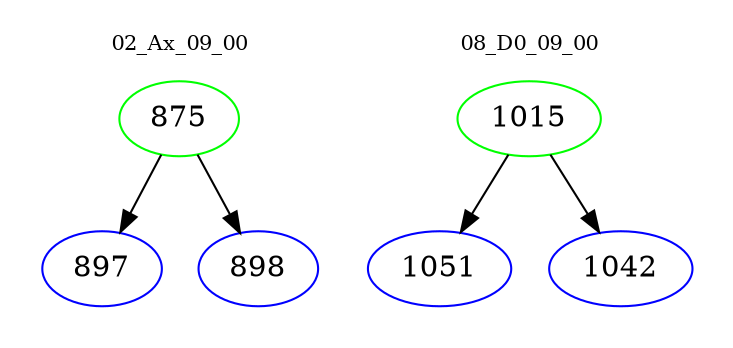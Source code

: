 digraph{
subgraph cluster_0 {
color = white
label = "02_Ax_09_00";
fontsize=10;
T0_875 [label="875", color="green"]
T0_875 -> T0_897 [color="black"]
T0_897 [label="897", color="blue"]
T0_875 -> T0_898 [color="black"]
T0_898 [label="898", color="blue"]
}
subgraph cluster_1 {
color = white
label = "08_D0_09_00";
fontsize=10;
T1_1015 [label="1015", color="green"]
T1_1015 -> T1_1051 [color="black"]
T1_1051 [label="1051", color="blue"]
T1_1015 -> T1_1042 [color="black"]
T1_1042 [label="1042", color="blue"]
}
}
